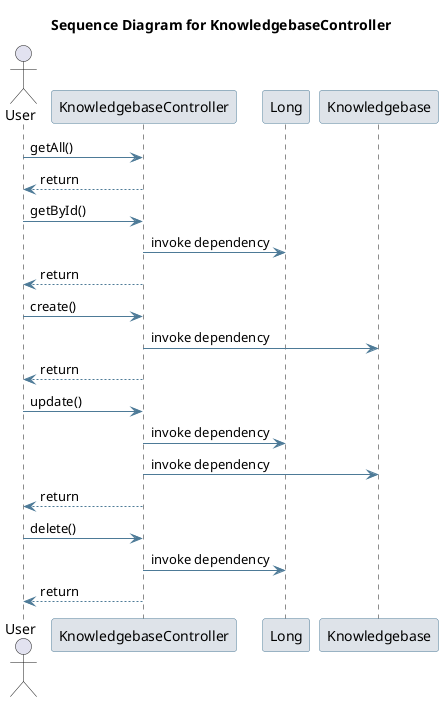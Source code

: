 @startuml
skinparam sequence {
 ArrowColor #4D7A97 
 ParticipantBorderColor #4D7A97 
 ParticipantBackgroundColor #DEE3E9 
}
title Sequence Diagram for KnowledgebaseController

actor User
User -> KnowledgebaseController: getAll()
KnowledgebaseController --> User : return
User -> KnowledgebaseController: getById()
participant Long
KnowledgebaseController -> Long: invoke dependency
KnowledgebaseController --> User : return
User -> KnowledgebaseController: create()
participant Knowledgebase
KnowledgebaseController -> Knowledgebase: invoke dependency
KnowledgebaseController --> User : return
User -> KnowledgebaseController: update()
KnowledgebaseController -> Long: invoke dependency
KnowledgebaseController -> Knowledgebase: invoke dependency
KnowledgebaseController --> User : return
User -> KnowledgebaseController: delete()
KnowledgebaseController -> Long: invoke dependency
KnowledgebaseController --> User : return
@enduml